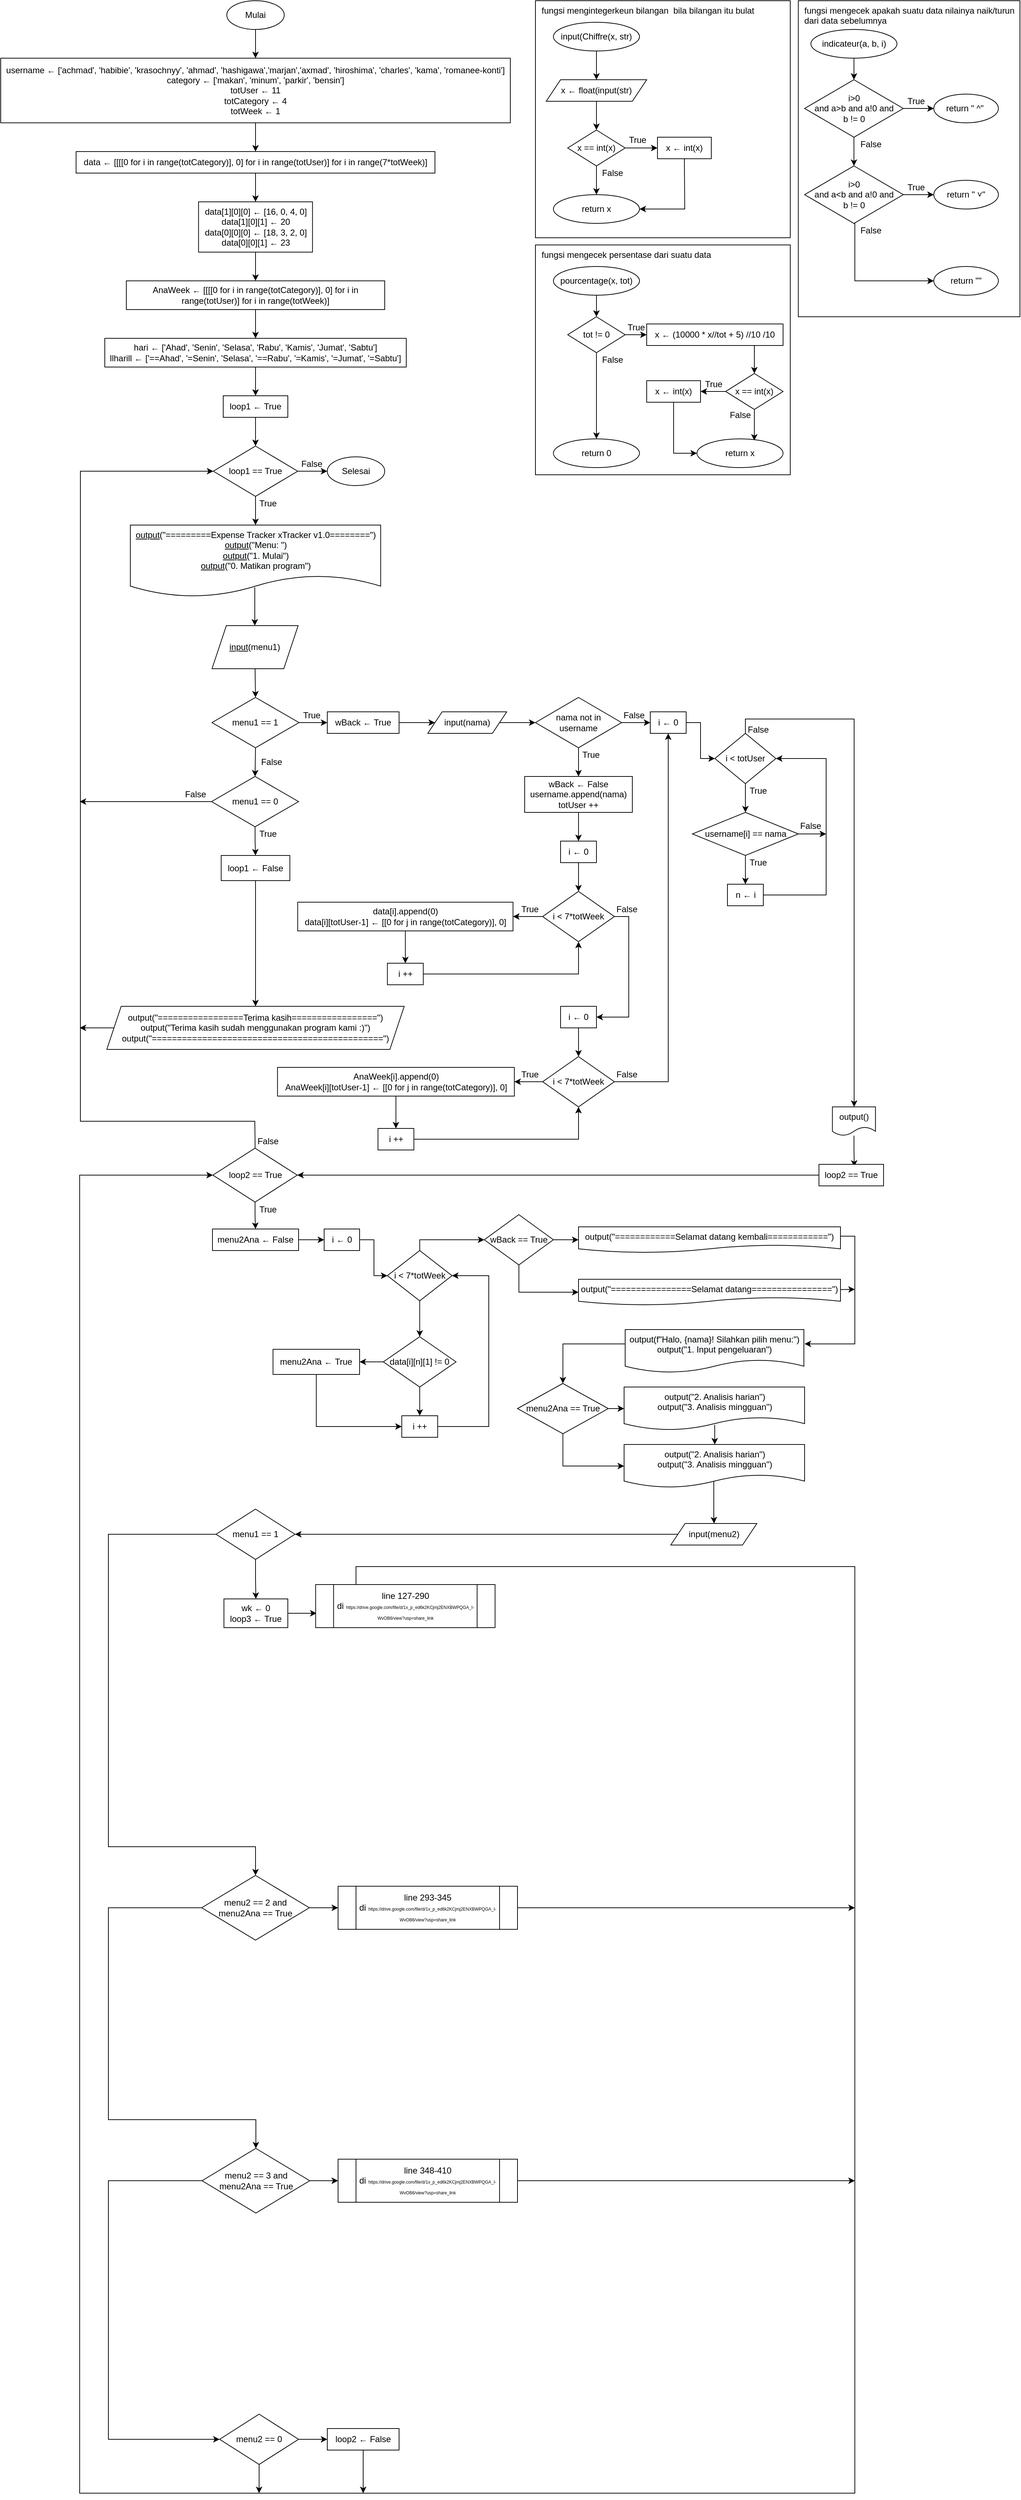 <mxfile version="20.5.3" type="google"><diagram id="xDzydQYYFV_1hxD--iPg" name="Page-1"><mxGraphModel grid="1" page="1" gridSize="10" guides="1" tooltips="1" connect="1" arrows="1" fold="1" pageScale="1" pageWidth="827" pageHeight="1169" math="0" shadow="0"><root><mxCell id="0"/><mxCell id="1" parent="0"/><mxCell id="hEp52GRSgDK-6gcFsyxN-1" value="Mulai" style="ellipse;whiteSpace=wrap;html=1;" vertex="1" parent="1"><mxGeometry x="-505" y="10" width="80" height="40" as="geometry"/></mxCell><mxCell id="hEp52GRSgDK-6gcFsyxN-8" style="edgeStyle=orthogonalEdgeStyle;rounded=0;orthogonalLoop=1;jettySize=auto;html=1;entryX=0.5;entryY=0;entryDx=0;entryDy=0;" edge="1" parent="1" source="hEp52GRSgDK-6gcFsyxN-2" target="hEp52GRSgDK-6gcFsyxN-5"><mxGeometry relative="1" as="geometry"><mxPoint x="-460" y="220" as="targetPoint"/></mxGeometry></mxCell><mxCell id="hEp52GRSgDK-6gcFsyxN-2" value="username ← ['achmad', 'habibie', 'krasochnyy', 'ahmad', 'hashigawa','marjan','axmad', 'hiroshima', 'charles', 'kama', 'romanee-konti']&#10;category ← ['makan', 'minum', 'parkir', 'bensin']&#10;totUser ← 11&#10;totCategory ← 4&#10;totWeek ← 1" style="rounded=0;whiteSpace=wrap;html=1;" vertex="1" parent="1"><mxGeometry x="-820" y="90" width="710" height="90" as="geometry"/></mxCell><mxCell id="hEp52GRSgDK-6gcFsyxN-4" value="" style="endArrow=classic;html=1;rounded=0;exitX=0.5;exitY=1;exitDx=0;exitDy=0;" edge="1" parent="1" source="hEp52GRSgDK-6gcFsyxN-1" target="hEp52GRSgDK-6gcFsyxN-2"><mxGeometry width="50" height="50" relative="1" as="geometry"><mxPoint x="-410" y="180" as="sourcePoint"/><mxPoint x="-360" y="130" as="targetPoint"/></mxGeometry></mxCell><mxCell id="hEp52GRSgDK-6gcFsyxN-5" value="data ← [[[[0 for i in range(totCategory)], 0] for i in range(totUser)] for i in range(7*totWeek)]" style="rounded=0;whiteSpace=wrap;html=1;" vertex="1" parent="1"><mxGeometry x="-715" y="220" width="500" height="30" as="geometry"/></mxCell><mxCell id="hEp52GRSgDK-6gcFsyxN-6" style="edgeStyle=orthogonalEdgeStyle;rounded=0;orthogonalLoop=1;jettySize=auto;html=1;exitX=0.5;exitY=1;exitDx=0;exitDy=0;" edge="1" parent="1" source="hEp52GRSgDK-6gcFsyxN-5" target="hEp52GRSgDK-6gcFsyxN-5"><mxGeometry relative="1" as="geometry"/></mxCell><mxCell id="hEp52GRSgDK-6gcFsyxN-10" value="AnaWeek ← [[[[0 for i in range(totCategory)], 0] for i in range(totUser)] for i in range(totWeek)]" style="rounded=0;whiteSpace=wrap;html=1;" vertex="1" parent="1"><mxGeometry x="-645" y="400" width="360" height="40" as="geometry"/></mxCell><mxCell id="hEp52GRSgDK-6gcFsyxN-11" value="data[1][0][0] ← [16, 0, 4, 0]&#10;data[1][0][1] ← 20&#10;data[0][0][0] ← [18, 3, 2, 0]&#10;data[0][0][1] ← 23" style="rounded=0;whiteSpace=wrap;html=1;" vertex="1" parent="1"><mxGeometry x="-544.37" y="290" width="158.75" height="70" as="geometry"/></mxCell><mxCell id="hEp52GRSgDK-6gcFsyxN-12" value="hari ← ['Ahad', 'Senin', 'Selasa', 'Rabu', 'Kamis', 'Jumat', 'Sabtu']&#10;llharill ← ['==Ahad', '=Senin', 'Selasa', '==Rabu', '=Kamis', '=Jumat', '=Sabtu']" style="rounded=0;whiteSpace=wrap;html=1;" vertex="1" parent="1"><mxGeometry x="-674.99" y="480" width="420" height="40" as="geometry"/></mxCell><mxCell id="hEp52GRSgDK-6gcFsyxN-16" value="" style="endArrow=classic;html=1;rounded=0;exitX=0.5;exitY=1;exitDx=0;exitDy=0;entryX=0.5;entryY=0;entryDx=0;entryDy=0;" edge="1" parent="1" source="hEp52GRSgDK-6gcFsyxN-5" target="hEp52GRSgDK-6gcFsyxN-11"><mxGeometry width="50" height="50" relative="1" as="geometry"><mxPoint x="-480" y="450" as="sourcePoint"/><mxPoint x="-460" y="290" as="targetPoint"/></mxGeometry></mxCell><mxCell id="hEp52GRSgDK-6gcFsyxN-17" value="" style="endArrow=classic;html=1;rounded=0;exitX=0.5;exitY=1;exitDx=0;exitDy=0;entryX=0.5;entryY=0;entryDx=0;entryDy=0;" edge="1" parent="1" source="hEp52GRSgDK-6gcFsyxN-11" target="hEp52GRSgDK-6gcFsyxN-10"><mxGeometry width="50" height="50" relative="1" as="geometry"><mxPoint x="-480" y="450" as="sourcePoint"/><mxPoint x="-430" y="400" as="targetPoint"/></mxGeometry></mxCell><mxCell id="hEp52GRSgDK-6gcFsyxN-18" value="" style="endArrow=classic;html=1;rounded=0;exitX=0.5;exitY=1;exitDx=0;exitDy=0;entryX=0.5;entryY=0;entryDx=0;entryDy=0;" edge="1" parent="1" source="hEp52GRSgDK-6gcFsyxN-10" target="hEp52GRSgDK-6gcFsyxN-12"><mxGeometry width="50" height="50" relative="1" as="geometry"><mxPoint x="-480" y="450" as="sourcePoint"/><mxPoint x="-430" y="400" as="targetPoint"/></mxGeometry></mxCell><mxCell id="hEp52GRSgDK-6gcFsyxN-19" value="loop1&amp;nbsp;← True" style="rounded=0;whiteSpace=wrap;html=1;" vertex="1" parent="1"><mxGeometry x="-509.99" y="560" width="90" height="30" as="geometry"/></mxCell><mxCell id="hEp52GRSgDK-6gcFsyxN-20" value="" style="endArrow=classic;html=1;rounded=0;exitX=0.5;exitY=1;exitDx=0;exitDy=0;entryX=0.5;entryY=0;entryDx=0;entryDy=0;" edge="1" parent="1" source="hEp52GRSgDK-6gcFsyxN-12" target="hEp52GRSgDK-6gcFsyxN-19"><mxGeometry width="50" height="50" relative="1" as="geometry"><mxPoint x="-480" y="550" as="sourcePoint"/><mxPoint x="-430" y="500" as="targetPoint"/></mxGeometry></mxCell><mxCell id="DAKsLJWWDy94rDStWImR-110" style="edgeStyle=orthogonalEdgeStyle;rounded=0;orthogonalLoop=1;jettySize=auto;html=1;exitX=1;exitY=0.5;exitDx=0;exitDy=0;entryX=0;entryY=0.5;entryDx=0;entryDy=0;fontSize=12;fontColor=default;" edge="1" parent="1" source="hEp52GRSgDK-6gcFsyxN-22" target="DAKsLJWWDy94rDStWImR-106"><mxGeometry relative="1" as="geometry"/></mxCell><mxCell id="hEp52GRSgDK-6gcFsyxN-22" value="loop1 == True" style="rhombus;whiteSpace=wrap;html=1;" vertex="1" parent="1"><mxGeometry x="-523.75" y="630" width="117.5" height="70" as="geometry"/></mxCell><mxCell id="DAKsLJWWDy94rDStWImR-3" value="" style="endArrow=classic;html=1;rounded=0;exitX=0.5;exitY=1;exitDx=0;exitDy=0;entryX=0.5;entryY=0;entryDx=0;entryDy=0;" edge="1" parent="1" source="hEp52GRSgDK-6gcFsyxN-19" target="hEp52GRSgDK-6gcFsyxN-22"><mxGeometry width="50" height="50" relative="1" as="geometry"><mxPoint x="-395" y="760" as="sourcePoint"/><mxPoint x="-345" y="710" as="targetPoint"/></mxGeometry></mxCell><mxCell id="DAKsLJWWDy94rDStWImR-4" value="" style="endArrow=classic;html=1;rounded=0;exitX=0.5;exitY=1;exitDx=0;exitDy=0;entryX=0.5;entryY=0;entryDx=0;entryDy=0;" edge="1" parent="1" source="hEp52GRSgDK-6gcFsyxN-22"><mxGeometry width="50" height="50" relative="1" as="geometry"><mxPoint x="-465" y="760" as="sourcePoint"/><mxPoint x="-464.99" y="740" as="targetPoint"/></mxGeometry></mxCell><mxCell id="DAKsLJWWDy94rDStWImR-5" value="&lt;u style=&quot;color: rgb(0, 0, 0); font-family: Helvetica; font-size: 12px; font-style: normal; font-variant-ligatures: normal; font-variant-caps: normal; font-weight: 400; letter-spacing: normal; orphans: 2; text-align: center; text-indent: 0px; text-transform: none; widows: 2; word-spacing: 0px; -webkit-text-stroke-width: 0px; background-color: rgb(248, 249, 250);&quot;&gt;output&lt;/u&gt;&lt;span style=&quot;color: rgb(0, 0, 0); font-family: Helvetica; font-size: 12px; font-style: normal; font-variant-ligatures: normal; font-variant-caps: normal; font-weight: 400; letter-spacing: normal; orphans: 2; text-align: center; text-indent: 0px; text-transform: none; widows: 2; word-spacing: 0px; -webkit-text-stroke-width: 0px; background-color: rgb(248, 249, 250); text-decoration-thickness: initial; text-decoration-style: initial; text-decoration-color: initial; float: none; display: inline !important;&quot;&gt;(&quot;=========Expense Tracker xTracker v1.0========&quot;)&lt;/span&gt;&lt;br style=&quot;color: rgb(0, 0, 0); font-family: Helvetica; font-size: 12px; font-style: normal; font-variant-ligatures: normal; font-variant-caps: normal; font-weight: 400; letter-spacing: normal; orphans: 2; text-align: center; text-indent: 0px; text-transform: none; widows: 2; word-spacing: 0px; -webkit-text-stroke-width: 0px; background-color: rgb(248, 249, 250); text-decoration-thickness: initial; text-decoration-style: initial; text-decoration-color: initial;&quot;&gt;&lt;u style=&quot;color: rgb(0, 0, 0); font-family: Helvetica; font-size: 12px; font-style: normal; font-variant-ligatures: normal; font-variant-caps: normal; font-weight: 400; letter-spacing: normal; orphans: 2; text-align: center; text-indent: 0px; text-transform: none; widows: 2; word-spacing: 0px; -webkit-text-stroke-width: 0px; background-color: rgb(248, 249, 250);&quot;&gt;output&lt;/u&gt;&lt;span style=&quot;color: rgb(0, 0, 0); font-family: Helvetica; font-size: 12px; font-style: normal; font-variant-ligatures: normal; font-variant-caps: normal; font-weight: 400; letter-spacing: normal; orphans: 2; text-align: center; text-indent: 0px; text-transform: none; widows: 2; word-spacing: 0px; -webkit-text-stroke-width: 0px; background-color: rgb(248, 249, 250); text-decoration-thickness: initial; text-decoration-style: initial; text-decoration-color: initial; float: none; display: inline !important;&quot;&gt;(&quot;Menu: &quot;)&lt;/span&gt;&lt;br style=&quot;color: rgb(0, 0, 0); font-family: Helvetica; font-size: 12px; font-style: normal; font-variant-ligatures: normal; font-variant-caps: normal; font-weight: 400; letter-spacing: normal; orphans: 2; text-align: center; text-indent: 0px; text-transform: none; widows: 2; word-spacing: 0px; -webkit-text-stroke-width: 0px; background-color: rgb(248, 249, 250); text-decoration-thickness: initial; text-decoration-style: initial; text-decoration-color: initial;&quot;&gt;&lt;u style=&quot;color: rgb(0, 0, 0); font-family: Helvetica; font-size: 12px; font-style: normal; font-variant-ligatures: normal; font-variant-caps: normal; font-weight: 400; letter-spacing: normal; orphans: 2; text-align: center; text-indent: 0px; text-transform: none; widows: 2; word-spacing: 0px; -webkit-text-stroke-width: 0px; background-color: rgb(248, 249, 250);&quot;&gt;output&lt;/u&gt;&lt;span style=&quot;color: rgb(0, 0, 0); font-family: Helvetica; font-size: 12px; font-style: normal; font-variant-ligatures: normal; font-variant-caps: normal; font-weight: 400; letter-spacing: normal; orphans: 2; text-align: center; text-indent: 0px; text-transform: none; widows: 2; word-spacing: 0px; -webkit-text-stroke-width: 0px; background-color: rgb(248, 249, 250); text-decoration-thickness: initial; text-decoration-style: initial; text-decoration-color: initial; float: none; display: inline !important;&quot;&gt;(&quot;1. Mulai&quot;)&lt;/span&gt;&lt;br style=&quot;color: rgb(0, 0, 0); font-family: Helvetica; font-size: 12px; font-style: normal; font-variant-ligatures: normal; font-variant-caps: normal; font-weight: 400; letter-spacing: normal; orphans: 2; text-align: center; text-indent: 0px; text-transform: none; widows: 2; word-spacing: 0px; -webkit-text-stroke-width: 0px; background-color: rgb(248, 249, 250); text-decoration-thickness: initial; text-decoration-style: initial; text-decoration-color: initial;&quot;&gt;&lt;u style=&quot;color: rgb(0, 0, 0); font-family: Helvetica; font-size: 12px; font-style: normal; font-variant-ligatures: normal; font-variant-caps: normal; font-weight: 400; letter-spacing: normal; orphans: 2; text-align: center; text-indent: 0px; text-transform: none; widows: 2; word-spacing: 0px; -webkit-text-stroke-width: 0px; background-color: rgb(248, 249, 250);&quot;&gt;output&lt;/u&gt;&lt;span style=&quot;color: rgb(0, 0, 0); font-family: Helvetica; font-size: 12px; font-style: normal; font-variant-ligatures: normal; font-variant-caps: normal; font-weight: 400; letter-spacing: normal; orphans: 2; text-align: center; text-indent: 0px; text-transform: none; widows: 2; word-spacing: 0px; -webkit-text-stroke-width: 0px; background-color: rgb(248, 249, 250); text-decoration-thickness: initial; text-decoration-style: initial; text-decoration-color: initial; float: none; display: inline !important;&quot;&gt;(&quot;0. Matikan program&quot;)&lt;/span&gt;" style="shape=document;whiteSpace=wrap;html=1;boundedLbl=1;" vertex="1" parent="1"><mxGeometry x="-639.38" y="740" width="348.76" height="100" as="geometry"/></mxCell><mxCell id="DAKsLJWWDy94rDStWImR-9" value="&lt;u&gt;input&lt;/u&gt;(menu1)" style="shape=parallelogram;perimeter=parallelogramPerimeter;whiteSpace=wrap;html=1;fixedSize=1;" vertex="1" parent="1"><mxGeometry x="-525.63" y="880" width="120" height="60" as="geometry"/></mxCell><mxCell id="DAKsLJWWDy94rDStWImR-10" value="" style="endArrow=classic;html=1;rounded=0;exitX=0.497;exitY=0.868;exitDx=0;exitDy=0;exitPerimeter=0;" edge="1" parent="1" source="DAKsLJWWDy94rDStWImR-5"><mxGeometry width="50" height="50" relative="1" as="geometry"><mxPoint x="-466" y="830" as="sourcePoint"/><mxPoint x="-466" y="880" as="targetPoint"/></mxGeometry></mxCell><mxCell id="DAKsLJWWDy94rDStWImR-44" style="edgeStyle=orthogonalEdgeStyle;rounded=0;orthogonalLoop=1;jettySize=auto;html=1;exitX=1;exitY=0.5;exitDx=0;exitDy=0;entryX=0;entryY=0.5;entryDx=0;entryDy=0;fontSize=12;fontColor=default;" edge="1" parent="1" source="DAKsLJWWDy94rDStWImR-14" target="DAKsLJWWDy94rDStWImR-22"><mxGeometry relative="1" as="geometry"/></mxCell><mxCell id="DAKsLJWWDy94rDStWImR-14" value="menu1 == 1" style="rhombus;whiteSpace=wrap;html=1;" vertex="1" parent="1"><mxGeometry x="-525.63" y="980" width="121.26" height="70" as="geometry"/></mxCell><mxCell id="DAKsLJWWDy94rDStWImR-15" value="" style="endArrow=classic;html=1;rounded=0;exitX=0.5;exitY=1;exitDx=0;exitDy=0;entryX=0.5;entryY=0;entryDx=0;entryDy=0;" edge="1" parent="1" source="DAKsLJWWDy94rDStWImR-9" target="DAKsLJWWDy94rDStWImR-14"><mxGeometry width="50" height="50" relative="1" as="geometry"><mxPoint x="-525" y="1070" as="sourcePoint"/><mxPoint x="-475" y="1020" as="targetPoint"/></mxGeometry></mxCell><mxCell id="DAKsLJWWDy94rDStWImR-92" style="edgeStyle=orthogonalEdgeStyle;rounded=0;orthogonalLoop=1;jettySize=auto;html=1;exitX=0.5;exitY=1;exitDx=0;exitDy=0;entryX=0.5;entryY=0;entryDx=0;entryDy=0;fontSize=12;fontColor=default;" edge="1" parent="1" source="DAKsLJWWDy94rDStWImR-16" target="DAKsLJWWDy94rDStWImR-85"><mxGeometry relative="1" as="geometry"/></mxCell><mxCell id="DAKsLJWWDy94rDStWImR-16" value="menu1 == 0" style="rhombus;whiteSpace=wrap;html=1;" vertex="1" parent="1"><mxGeometry x="-526.26" y="1090" width="121.26" height="70" as="geometry"/></mxCell><mxCell id="DAKsLJWWDy94rDStWImR-17" value="" style="endArrow=classic;html=1;rounded=0;exitX=0.5;exitY=1;exitDx=0;exitDy=0;entryX=0.5;entryY=0;entryDx=0;entryDy=0;" edge="1" parent="1" source="DAKsLJWWDy94rDStWImR-14" target="DAKsLJWWDy94rDStWImR-16"><mxGeometry width="50" height="50" relative="1" as="geometry"><mxPoint x="-475" y="1010" as="sourcePoint"/><mxPoint x="-425" y="960" as="targetPoint"/></mxGeometry></mxCell><mxCell id="DAKsLJWWDy94rDStWImR-18" value="False" style="text;html=1;strokeColor=none;fillColor=none;align=center;verticalAlign=middle;whiteSpace=wrap;rounded=0;" vertex="1" parent="1"><mxGeometry x="-465" y="1060" width="45.01" height="20" as="geometry"/></mxCell><mxCell id="DAKsLJWWDy94rDStWImR-45" style="edgeStyle=orthogonalEdgeStyle;rounded=0;orthogonalLoop=1;jettySize=auto;html=1;exitX=1;exitY=0.5;exitDx=0;exitDy=0;entryX=0;entryY=0.5;entryDx=0;entryDy=0;fontSize=12;fontColor=default;" edge="1" parent="1" source="DAKsLJWWDy94rDStWImR-22" target="DAKsLJWWDy94rDStWImR-23"><mxGeometry relative="1" as="geometry"/></mxCell><mxCell id="DAKsLJWWDy94rDStWImR-22" value="wBack ← True" style="rounded=0;whiteSpace=wrap;html=1;labelBackgroundColor=none;fontSize=12;fontColor=default;" vertex="1" parent="1"><mxGeometry x="-365" y="1000" width="100" height="30" as="geometry"/></mxCell><mxCell id="DAKsLJWWDy94rDStWImR-46" style="edgeStyle=orthogonalEdgeStyle;rounded=0;orthogonalLoop=1;jettySize=auto;html=1;entryX=0;entryY=0.5;entryDx=0;entryDy=0;fontSize=12;fontColor=default;" edge="1" parent="1" source="DAKsLJWWDy94rDStWImR-23" target="DAKsLJWWDy94rDStWImR-24"><mxGeometry relative="1" as="geometry"/></mxCell><mxCell id="DAKsLJWWDy94rDStWImR-23" value="input(nama)" style="shape=parallelogram;perimeter=parallelogramPerimeter;whiteSpace=wrap;html=1;fixedSize=1;labelBackgroundColor=none;fontSize=12;fontColor=default;" vertex="1" parent="1"><mxGeometry x="-225" y="1000" width="110" height="30" as="geometry"/></mxCell><mxCell id="DAKsLJWWDy94rDStWImR-47" style="edgeStyle=orthogonalEdgeStyle;rounded=0;orthogonalLoop=1;jettySize=auto;html=1;fontSize=12;fontColor=default;" edge="1" parent="1" source="DAKsLJWWDy94rDStWImR-24" target="DAKsLJWWDy94rDStWImR-25"><mxGeometry relative="1" as="geometry"/></mxCell><mxCell id="DAKsLJWWDy94rDStWImR-62" style="edgeStyle=orthogonalEdgeStyle;rounded=0;orthogonalLoop=1;jettySize=auto;html=1;exitX=1;exitY=0.5;exitDx=0;exitDy=0;entryX=0;entryY=0.5;entryDx=0;entryDy=0;fontSize=12;fontColor=default;" edge="1" parent="1" source="DAKsLJWWDy94rDStWImR-24" target="DAKsLJWWDy94rDStWImR-60"><mxGeometry relative="1" as="geometry"/></mxCell><mxCell id="DAKsLJWWDy94rDStWImR-24" value="nama not in username" style="rhombus;whiteSpace=wrap;html=1;labelBackgroundColor=none;fontSize=12;fontColor=default;" vertex="1" parent="1"><mxGeometry x="-75" y="980" width="120" height="70" as="geometry"/></mxCell><mxCell id="DAKsLJWWDy94rDStWImR-48" style="edgeStyle=orthogonalEdgeStyle;rounded=0;orthogonalLoop=1;jettySize=auto;html=1;exitX=0.5;exitY=1;exitDx=0;exitDy=0;entryX=0.5;entryY=0;entryDx=0;entryDy=0;fontSize=12;fontColor=default;" edge="1" parent="1" source="DAKsLJWWDy94rDStWImR-25" target="DAKsLJWWDy94rDStWImR-30"><mxGeometry relative="1" as="geometry"/></mxCell><mxCell id="DAKsLJWWDy94rDStWImR-25" value="wBack ← False&#10;username.append(nama)&#10;totUser ++" style="rounded=0;whiteSpace=wrap;html=1;labelBackgroundColor=none;fontSize=12;fontColor=default;" vertex="1" parent="1"><mxGeometry x="-90" y="1090" width="150" height="50" as="geometry"/></mxCell><mxCell id="DAKsLJWWDy94rDStWImR-30" value="i&amp;nbsp;← 0" style="rounded=0;whiteSpace=wrap;html=1;labelBackgroundColor=none;fontSize=12;fontColor=default;" vertex="1" parent="1"><mxGeometry x="-40" y="1180" width="50" height="30" as="geometry"/></mxCell><mxCell id="DAKsLJWWDy94rDStWImR-69" style="edgeStyle=orthogonalEdgeStyle;rounded=0;orthogonalLoop=1;jettySize=auto;html=1;exitX=0;exitY=0.5;exitDx=0;exitDy=0;entryX=1;entryY=0.5;entryDx=0;entryDy=0;fontSize=12;fontColor=default;" edge="1" parent="1" source="DAKsLJWWDy94rDStWImR-31" target="DAKsLJWWDy94rDStWImR-32"><mxGeometry relative="1" as="geometry"/></mxCell><mxCell id="DAKsLJWWDy94rDStWImR-72" style="edgeStyle=orthogonalEdgeStyle;rounded=0;orthogonalLoop=1;jettySize=auto;html=1;exitX=1;exitY=0.5;exitDx=0;exitDy=0;entryX=1;entryY=0.5;entryDx=0;entryDy=0;fontSize=12;fontColor=default;" edge="1" parent="1" source="DAKsLJWWDy94rDStWImR-31" target="DAKsLJWWDy94rDStWImR-50"><mxGeometry relative="1" as="geometry"/></mxCell><mxCell id="DAKsLJWWDy94rDStWImR-31" value="i &amp;lt; 7*totWeek" style="rhombus;whiteSpace=wrap;html=1;labelBackgroundColor=none;fontSize=12;fontColor=default;" vertex="1" parent="1"><mxGeometry x="-65" y="1250" width="100" height="70" as="geometry"/></mxCell><mxCell id="DAKsLJWWDy94rDStWImR-35" style="edgeStyle=orthogonalEdgeStyle;rounded=0;orthogonalLoop=1;jettySize=auto;html=1;entryX=0.5;entryY=0;entryDx=0;entryDy=0;fontSize=12;fontColor=default;" edge="1" parent="1" source="DAKsLJWWDy94rDStWImR-32" target="DAKsLJWWDy94rDStWImR-33"><mxGeometry relative="1" as="geometry"/></mxCell><mxCell id="DAKsLJWWDy94rDStWImR-32" value="data[i].append(0)&#10;data[i][totUser-1] ← [[0 for j in range(totCategory)], 0]" style="rounded=0;whiteSpace=wrap;html=1;labelBackgroundColor=none;fontSize=12;fontColor=default;" vertex="1" parent="1"><mxGeometry x="-406.25" y="1265" width="300" height="40" as="geometry"/></mxCell><mxCell id="DAKsLJWWDy94rDStWImR-37" style="edgeStyle=orthogonalEdgeStyle;rounded=0;orthogonalLoop=1;jettySize=auto;html=1;entryX=0.5;entryY=1;entryDx=0;entryDy=0;fontSize=12;fontColor=default;" edge="1" parent="1" source="DAKsLJWWDy94rDStWImR-33" target="DAKsLJWWDy94rDStWImR-31"><mxGeometry relative="1" as="geometry"/></mxCell><mxCell id="DAKsLJWWDy94rDStWImR-33" value="i ++" style="rounded=0;whiteSpace=wrap;html=1;labelBackgroundColor=none;fontSize=12;fontColor=default;" vertex="1" parent="1"><mxGeometry x="-281.25" y="1350" width="50" height="30" as="geometry"/></mxCell><mxCell id="DAKsLJWWDy94rDStWImR-43" value="" style="endArrow=classic;html=1;rounded=0;fontSize=12;fontColor=default;exitX=0.5;exitY=1;exitDx=0;exitDy=0;entryX=0.5;entryY=0;entryDx=0;entryDy=0;" edge="1" parent="1" source="DAKsLJWWDy94rDStWImR-30" target="DAKsLJWWDy94rDStWImR-31"><mxGeometry width="50" height="50" relative="1" as="geometry"><mxPoint x="95" y="1340" as="sourcePoint"/><mxPoint x="145" y="1290" as="targetPoint"/><Array as="points"/></mxGeometry></mxCell><mxCell id="DAKsLJWWDy94rDStWImR-63" style="edgeStyle=orthogonalEdgeStyle;rounded=0;orthogonalLoop=1;jettySize=auto;html=1;exitX=0.5;exitY=1;exitDx=0;exitDy=0;entryX=0.5;entryY=0;entryDx=0;entryDy=0;fontSize=12;fontColor=default;" edge="1" parent="1" source="DAKsLJWWDy94rDStWImR-50" target="DAKsLJWWDy94rDStWImR-57"><mxGeometry relative="1" as="geometry"/></mxCell><mxCell id="DAKsLJWWDy94rDStWImR-50" value="i&amp;nbsp;← 0" style="rounded=0;whiteSpace=wrap;html=1;labelBackgroundColor=none;fontSize=12;fontColor=default;" vertex="1" parent="1"><mxGeometry x="-40" y="1410" width="50" height="30" as="geometry"/></mxCell><mxCell id="DAKsLJWWDy94rDStWImR-71" style="edgeStyle=orthogonalEdgeStyle;rounded=0;orthogonalLoop=1;jettySize=auto;html=1;exitX=0;exitY=0.5;exitDx=0;exitDy=0;entryX=1;entryY=0.5;entryDx=0;entryDy=0;fontSize=12;fontColor=default;" edge="1" parent="1" source="DAKsLJWWDy94rDStWImR-57" target="DAKsLJWWDy94rDStWImR-58"><mxGeometry relative="1" as="geometry"/></mxCell><mxCell id="DAKsLJWWDy94rDStWImR-73" style="edgeStyle=orthogonalEdgeStyle;rounded=0;orthogonalLoop=1;jettySize=auto;html=1;exitX=1;exitY=0.5;exitDx=0;exitDy=0;entryX=0.5;entryY=1;entryDx=0;entryDy=0;fontSize=12;fontColor=default;" edge="1" parent="1" source="DAKsLJWWDy94rDStWImR-57" target="DAKsLJWWDy94rDStWImR-60"><mxGeometry relative="1" as="geometry"/></mxCell><mxCell id="DAKsLJWWDy94rDStWImR-57" value="i &amp;lt; 7*totWeek" style="rhombus;whiteSpace=wrap;html=1;labelBackgroundColor=none;fontSize=12;fontColor=default;" vertex="1" parent="1"><mxGeometry x="-65" y="1480" width="100" height="70" as="geometry"/></mxCell><mxCell id="DAKsLJWWDy94rDStWImR-65" style="edgeStyle=orthogonalEdgeStyle;rounded=0;orthogonalLoop=1;jettySize=auto;html=1;exitX=0.5;exitY=1;exitDx=0;exitDy=0;entryX=0.5;entryY=0;entryDx=0;entryDy=0;fontSize=12;fontColor=default;" edge="1" parent="1" source="DAKsLJWWDy94rDStWImR-58" target="DAKsLJWWDy94rDStWImR-59"><mxGeometry relative="1" as="geometry"/></mxCell><mxCell id="DAKsLJWWDy94rDStWImR-58" value="AnaWeek[i].append(0)&#10;AnaWeek[i][totUser-1] ← [[0 for j in range(totCategory)], 0]" style="rounded=0;whiteSpace=wrap;html=1;labelBackgroundColor=none;fontSize=12;fontColor=default;" vertex="1" parent="1"><mxGeometry x="-434.37" y="1495" width="330" height="40" as="geometry"/></mxCell><mxCell id="DAKsLJWWDy94rDStWImR-70" style="edgeStyle=orthogonalEdgeStyle;rounded=0;orthogonalLoop=1;jettySize=auto;html=1;exitX=1;exitY=0.5;exitDx=0;exitDy=0;entryX=0.5;entryY=1;entryDx=0;entryDy=0;fontSize=12;fontColor=default;" edge="1" parent="1" source="DAKsLJWWDy94rDStWImR-59" target="DAKsLJWWDy94rDStWImR-57"><mxGeometry relative="1" as="geometry"/></mxCell><mxCell id="DAKsLJWWDy94rDStWImR-59" value="i ++" style="rounded=0;whiteSpace=wrap;html=1;labelBackgroundColor=none;fontSize=12;fontColor=default;" vertex="1" parent="1"><mxGeometry x="-294.37" y="1580" width="50" height="30" as="geometry"/></mxCell><mxCell id="DAKsLJWWDy94rDStWImR-74" style="edgeStyle=orthogonalEdgeStyle;rounded=0;orthogonalLoop=1;jettySize=auto;html=1;fontSize=12;fontColor=default;" edge="1" parent="1" source="DAKsLJWWDy94rDStWImR-60" target="DAKsLJWWDy94rDStWImR-61"><mxGeometry relative="1" as="geometry"/></mxCell><mxCell id="DAKsLJWWDy94rDStWImR-60" value="i&amp;nbsp;← 0" style="rounded=0;whiteSpace=wrap;html=1;labelBackgroundColor=none;fontSize=12;fontColor=default;" vertex="1" parent="1"><mxGeometry x="85" y="1000" width="50" height="30" as="geometry"/></mxCell><mxCell id="DAKsLJWWDy94rDStWImR-77" style="edgeStyle=orthogonalEdgeStyle;rounded=0;orthogonalLoop=1;jettySize=auto;html=1;fontSize=12;fontColor=default;" edge="1" parent="1" source="DAKsLJWWDy94rDStWImR-61" target="DAKsLJWWDy94rDStWImR-76"><mxGeometry relative="1" as="geometry"/></mxCell><mxCell id="DAKsLJWWDy94rDStWImR-205" style="edgeStyle=orthogonalEdgeStyle;rounded=0;orthogonalLoop=1;jettySize=auto;html=1;fontSize=12;fontColor=default;" edge="1" parent="1" source="DAKsLJWWDy94rDStWImR-61" target="DAKsLJWWDy94rDStWImR-124"><mxGeometry relative="1" as="geometry"><Array as="points"><mxPoint x="218" y="1010"/><mxPoint x="369" y="1010"/></Array></mxGeometry></mxCell><mxCell id="DAKsLJWWDy94rDStWImR-61" value="i &amp;lt; totUser" style="rhombus;whiteSpace=wrap;html=1;labelBackgroundColor=none;fontSize=12;fontColor=default;" vertex="1" parent="1"><mxGeometry x="175" y="1030" width="85" height="70" as="geometry"/></mxCell><mxCell id="DAKsLJWWDy94rDStWImR-79" style="edgeStyle=orthogonalEdgeStyle;rounded=0;orthogonalLoop=1;jettySize=auto;html=1;entryX=0.5;entryY=0;entryDx=0;entryDy=0;fontSize=12;fontColor=default;" edge="1" parent="1" source="DAKsLJWWDy94rDStWImR-76" target="DAKsLJWWDy94rDStWImR-78"><mxGeometry relative="1" as="geometry"/></mxCell><mxCell id="DAKsLJWWDy94rDStWImR-76" value="username[i] == nama" style="rhombus;whiteSpace=wrap;html=1;labelBackgroundColor=none;fontSize=12;fontColor=default;" vertex="1" parent="1"><mxGeometry x="143.75" y="1140" width="147.5" height="60" as="geometry"/></mxCell><mxCell id="DAKsLJWWDy94rDStWImR-80" style="edgeStyle=orthogonalEdgeStyle;rounded=0;orthogonalLoop=1;jettySize=auto;html=1;entryX=1;entryY=0.5;entryDx=0;entryDy=0;fontSize=12;fontColor=default;exitX=1;exitY=0.5;exitDx=0;exitDy=0;" edge="1" parent="1" source="DAKsLJWWDy94rDStWImR-78" target="DAKsLJWWDy94rDStWImR-61"><mxGeometry relative="1" as="geometry"><Array as="points"><mxPoint x="330" y="1255"/><mxPoint x="330" y="1065"/></Array></mxGeometry></mxCell><mxCell id="DAKsLJWWDy94rDStWImR-78" value="n&amp;nbsp;← i" style="rounded=0;whiteSpace=wrap;html=1;labelBackgroundColor=none;fontSize=12;fontColor=default;" vertex="1" parent="1"><mxGeometry x="192.5" y="1240" width="50" height="30" as="geometry"/></mxCell><mxCell id="DAKsLJWWDy94rDStWImR-94" style="edgeStyle=orthogonalEdgeStyle;rounded=0;orthogonalLoop=1;jettySize=auto;html=1;entryX=0.5;entryY=0;entryDx=0;entryDy=0;fontSize=12;fontColor=default;" edge="1" parent="1" source="DAKsLJWWDy94rDStWImR-85" target="DAKsLJWWDy94rDStWImR-93"><mxGeometry relative="1" as="geometry"/></mxCell><mxCell id="DAKsLJWWDy94rDStWImR-85" value="loop1&amp;nbsp;← False" style="rounded=0;whiteSpace=wrap;html=1;labelBackgroundColor=none;fontSize=12;fontColor=default;" vertex="1" parent="1"><mxGeometry x="-512.81" y="1200" width="95.63" height="35" as="geometry"/></mxCell><mxCell id="DAKsLJWWDy94rDStWImR-93" value="output(&quot;=================Terima kasih=================&quot;)&#10;output(&quot;Terima kasih sudah menggunakan program kami :)&quot;)&#10;output(&quot;==============================================&quot;)" style="shape=parallelogram;perimeter=parallelogramPerimeter;whiteSpace=wrap;html=1;fixedSize=1;labelBackgroundColor=none;fontSize=12;fontColor=default;" vertex="1" parent="1"><mxGeometry x="-672.18" y="1410" width="414.36" height="60" as="geometry"/></mxCell><mxCell id="DAKsLJWWDy94rDStWImR-98" value="False" style="text;html=1;strokeColor=none;fillColor=none;align=center;verticalAlign=middle;whiteSpace=wrap;rounded=0;" vertex="1" parent="1"><mxGeometry x="-571.27" y="1105" width="45.01" height="20" as="geometry"/></mxCell><mxCell id="DAKsLJWWDy94rDStWImR-101" value="" style="endArrow=classic;html=1;rounded=0;fontSize=12;fontColor=default;exitX=0;exitY=0.5;exitDx=0;exitDy=0;" edge="1" parent="1" source="DAKsLJWWDy94rDStWImR-16"><mxGeometry width="50" height="50" relative="1" as="geometry"><mxPoint x="-680" y="1140" as="sourcePoint"/><mxPoint x="-710" y="1125" as="targetPoint"/></mxGeometry></mxCell><mxCell id="DAKsLJWWDy94rDStWImR-102" value="True" style="text;html=1;strokeColor=none;fillColor=none;align=center;verticalAlign=middle;whiteSpace=wrap;rounded=0;" vertex="1" parent="1"><mxGeometry x="-465" y="1160" width="35" height="20" as="geometry"/></mxCell><mxCell id="DAKsLJWWDy94rDStWImR-103" value="True" style="text;html=1;strokeColor=none;fillColor=none;align=center;verticalAlign=middle;whiteSpace=wrap;rounded=0;" vertex="1" parent="1"><mxGeometry x="-404.37" y="995" width="35" height="20" as="geometry"/></mxCell><mxCell id="DAKsLJWWDy94rDStWImR-106" value="Selesai" style="ellipse;whiteSpace=wrap;html=1;" vertex="1" parent="1"><mxGeometry x="-365" y="645" width="80" height="40" as="geometry"/></mxCell><mxCell id="DAKsLJWWDy94rDStWImR-111" value="False" style="text;html=1;strokeColor=none;fillColor=none;align=center;verticalAlign=middle;whiteSpace=wrap;rounded=0;" vertex="1" parent="1"><mxGeometry x="-409.38" y="645" width="45.01" height="20" as="geometry"/></mxCell><mxCell id="DAKsLJWWDy94rDStWImR-112" value="True" style="text;html=1;strokeColor=none;fillColor=none;align=center;verticalAlign=middle;whiteSpace=wrap;rounded=0;" vertex="1" parent="1"><mxGeometry x="-465" y="700" width="35" height="20" as="geometry"/></mxCell><mxCell id="DAKsLJWWDy94rDStWImR-113" value="True" style="text;html=1;strokeColor=none;fillColor=none;align=center;verticalAlign=middle;whiteSpace=wrap;rounded=0;" vertex="1" parent="1"><mxGeometry x="-15" y="1050" width="35" height="20" as="geometry"/></mxCell><mxCell id="DAKsLJWWDy94rDStWImR-114" value="False" style="text;html=1;strokeColor=none;fillColor=none;align=center;verticalAlign=middle;whiteSpace=wrap;rounded=0;" vertex="1" parent="1"><mxGeometry x="45" y="995" width="35" height="20" as="geometry"/></mxCell><mxCell id="DAKsLJWWDy94rDStWImR-115" value="True" style="text;html=1;strokeColor=none;fillColor=none;align=center;verticalAlign=middle;whiteSpace=wrap;rounded=0;" vertex="1" parent="1"><mxGeometry x="-100" y="1265" width="35" height="20" as="geometry"/></mxCell><mxCell id="DAKsLJWWDy94rDStWImR-116" value="False" style="text;html=1;strokeColor=none;fillColor=none;align=center;verticalAlign=middle;whiteSpace=wrap;rounded=0;" vertex="1" parent="1"><mxGeometry x="35" y="1265" width="35" height="20" as="geometry"/></mxCell><mxCell id="DAKsLJWWDy94rDStWImR-117" value="True" style="text;html=1;strokeColor=none;fillColor=none;align=center;verticalAlign=middle;whiteSpace=wrap;rounded=0;" vertex="1" parent="1"><mxGeometry x="-100" y="1495" width="35" height="20" as="geometry"/></mxCell><mxCell id="DAKsLJWWDy94rDStWImR-118" value="False" style="text;html=1;strokeColor=none;fillColor=none;align=center;verticalAlign=middle;whiteSpace=wrap;rounded=0;" vertex="1" parent="1"><mxGeometry x="35" y="1495" width="35" height="20" as="geometry"/></mxCell><mxCell id="DAKsLJWWDy94rDStWImR-119" value="False" style="text;html=1;strokeColor=none;fillColor=none;align=center;verticalAlign=middle;whiteSpace=wrap;rounded=0;" vertex="1" parent="1"><mxGeometry x="218" y="1015" width="35" height="20" as="geometry"/></mxCell><mxCell id="DAKsLJWWDy94rDStWImR-120" value="True" style="text;html=1;strokeColor=none;fillColor=none;align=center;verticalAlign=middle;whiteSpace=wrap;rounded=0;" vertex="1" parent="1"><mxGeometry x="218" y="1100" width="35" height="20" as="geometry"/></mxCell><mxCell id="DAKsLJWWDy94rDStWImR-121" value="True" style="text;html=1;strokeColor=none;fillColor=none;align=center;verticalAlign=middle;whiteSpace=wrap;rounded=0;" vertex="1" parent="1"><mxGeometry x="218" y="1200" width="35" height="20" as="geometry"/></mxCell><mxCell id="DAKsLJWWDy94rDStWImR-122" value="" style="endArrow=classic;html=1;rounded=0;fontSize=12;fontColor=default;exitX=1;exitY=0.5;exitDx=0;exitDy=0;" edge="1" parent="1" source="DAKsLJWWDy94rDStWImR-76"><mxGeometry width="50" height="50" relative="1" as="geometry"><mxPoint x="210" y="1120" as="sourcePoint"/><mxPoint x="330" y="1170" as="targetPoint"/></mxGeometry></mxCell><mxCell id="DAKsLJWWDy94rDStWImR-123" value="False" style="text;html=1;strokeColor=none;fillColor=none;align=center;verticalAlign=middle;whiteSpace=wrap;rounded=0;" vertex="1" parent="1"><mxGeometry x="291.25" y="1149" width="35" height="20" as="geometry"/></mxCell><mxCell id="DAKsLJWWDy94rDStWImR-206" style="edgeStyle=orthogonalEdgeStyle;rounded=0;orthogonalLoop=1;jettySize=auto;html=1;entryX=0.547;entryY=0.11;entryDx=0;entryDy=0;entryPerimeter=0;fontSize=12;fontColor=default;" edge="1" parent="1" source="DAKsLJWWDy94rDStWImR-124" target="DAKsLJWWDy94rDStWImR-132"><mxGeometry relative="1" as="geometry"/></mxCell><mxCell id="DAKsLJWWDy94rDStWImR-124" value="output()" style="shape=document;whiteSpace=wrap;html=1;boundedLbl=1;labelBackgroundColor=none;fontSize=12;fontColor=default;" vertex="1" parent="1"><mxGeometry x="338.75" y="1550" width="60" height="40" as="geometry"/></mxCell><mxCell id="DAKsLJWWDy94rDStWImR-208" style="edgeStyle=orthogonalEdgeStyle;rounded=0;orthogonalLoop=1;jettySize=auto;html=1;entryX=0;entryY=0.5;entryDx=0;entryDy=0;fontSize=12;fontColor=default;exitX=0.5;exitY=0;exitDx=0;exitDy=0;" edge="1" parent="1" source="DAKsLJWWDy94rDStWImR-127" target="hEp52GRSgDK-6gcFsyxN-22"><mxGeometry relative="1" as="geometry"><mxPoint x="-680" y="1600" as="sourcePoint"/><Array as="points"><mxPoint x="-466" y="1600"/><mxPoint x="-466" y="1570"/><mxPoint x="-709" y="1570"/><mxPoint x="-709" y="665"/></Array></mxGeometry></mxCell><mxCell id="DAKsLJWWDy94rDStWImR-217" style="edgeStyle=orthogonalEdgeStyle;rounded=0;orthogonalLoop=1;jettySize=auto;html=1;entryX=0.5;entryY=0;entryDx=0;entryDy=0;fontSize=12;fontColor=default;" edge="1" parent="1" source="DAKsLJWWDy94rDStWImR-127" target="DAKsLJWWDy94rDStWImR-211"><mxGeometry relative="1" as="geometry"/></mxCell><mxCell id="DAKsLJWWDy94rDStWImR-127" value="loop2 == True" style="rhombus;whiteSpace=wrap;html=1;" vertex="1" parent="1"><mxGeometry x="-524.38" y="1607.5" width="117.5" height="75" as="geometry"/></mxCell><mxCell id="DAKsLJWWDy94rDStWImR-129" value="" style="endArrow=classic;html=1;rounded=0;fontSize=12;fontColor=default;exitX=0;exitY=0.5;exitDx=0;exitDy=0;" edge="1" parent="1" source="DAKsLJWWDy94rDStWImR-93"><mxGeometry width="50" height="50" relative="1" as="geometry"><mxPoint x="-610" y="1330" as="sourcePoint"/><mxPoint x="-710" y="1440" as="targetPoint"/></mxGeometry></mxCell><mxCell id="DAKsLJWWDy94rDStWImR-207" style="edgeStyle=orthogonalEdgeStyle;rounded=0;orthogonalLoop=1;jettySize=auto;html=1;fontSize=12;fontColor=default;entryX=1;entryY=0.5;entryDx=0;entryDy=0;" edge="1" parent="1" source="DAKsLJWWDy94rDStWImR-132" target="DAKsLJWWDy94rDStWImR-127"><mxGeometry relative="1" as="geometry"><mxPoint x="-520" y="1640" as="targetPoint"/></mxGeometry></mxCell><mxCell id="DAKsLJWWDy94rDStWImR-132" value="loop2 == True" style="rounded=0;whiteSpace=wrap;html=1;labelBackgroundColor=none;fontSize=12;fontColor=default;" vertex="1" parent="1"><mxGeometry x="320" y="1630" width="90" height="30" as="geometry"/></mxCell><mxCell id="DAKsLJWWDy94rDStWImR-136" value="&amp;nbsp; fungsi mengintegerkeun bilangan&amp;nbsp; bila bilangan itu bulat" style="rounded=0;whiteSpace=wrap;html=1;labelBackgroundColor=none;fontSize=12;fontColor=default;verticalAlign=top;align=left;" vertex="1" parent="1"><mxGeometry x="-75" y="10" width="355" height="330" as="geometry"/></mxCell><mxCell id="DAKsLJWWDy94rDStWImR-150" style="edgeStyle=orthogonalEdgeStyle;rounded=0;orthogonalLoop=1;jettySize=auto;html=1;exitX=0.5;exitY=1;exitDx=0;exitDy=0;entryX=0.5;entryY=0;entryDx=0;entryDy=0;fontSize=12;fontColor=default;" edge="1" parent="1" source="DAKsLJWWDy94rDStWImR-137" target="DAKsLJWWDy94rDStWImR-145"><mxGeometry relative="1" as="geometry"/></mxCell><mxCell id="DAKsLJWWDy94rDStWImR-137" value="input(Chiffre(x, str)" style="ellipse;whiteSpace=wrap;html=1;" vertex="1" parent="1"><mxGeometry x="-50" y="40" width="120" height="40" as="geometry"/></mxCell><mxCell id="DAKsLJWWDy94rDStWImR-151" value="" style="edgeStyle=orthogonalEdgeStyle;rounded=0;orthogonalLoop=1;jettySize=auto;html=1;fontSize=12;fontColor=default;" edge="1" parent="1" source="DAKsLJWWDy94rDStWImR-145" target="DAKsLJWWDy94rDStWImR-146"><mxGeometry relative="1" as="geometry"/></mxCell><mxCell id="DAKsLJWWDy94rDStWImR-145" value="x&amp;nbsp;← float(input(str)" style="shape=parallelogram;perimeter=parallelogramPerimeter;whiteSpace=wrap;html=1;fixedSize=1;labelBackgroundColor=none;fontSize=12;fontColor=default;" vertex="1" parent="1"><mxGeometry x="-60" y="120" width="140" height="30" as="geometry"/></mxCell><mxCell id="DAKsLJWWDy94rDStWImR-152" style="edgeStyle=orthogonalEdgeStyle;rounded=0;orthogonalLoop=1;jettySize=auto;html=1;entryX=0;entryY=0.5;entryDx=0;entryDy=0;fontSize=12;fontColor=default;" edge="1" parent="1" source="DAKsLJWWDy94rDStWImR-146" target="DAKsLJWWDy94rDStWImR-147"><mxGeometry relative="1" as="geometry"/></mxCell><mxCell id="DAKsLJWWDy94rDStWImR-153" value="" style="edgeStyle=orthogonalEdgeStyle;rounded=0;orthogonalLoop=1;jettySize=auto;html=1;fontSize=12;fontColor=default;" edge="1" parent="1" source="DAKsLJWWDy94rDStWImR-146" target="DAKsLJWWDy94rDStWImR-148"><mxGeometry relative="1" as="geometry"/></mxCell><mxCell id="DAKsLJWWDy94rDStWImR-146" value="x == int(x)" style="rhombus;whiteSpace=wrap;html=1;labelBackgroundColor=none;fontSize=12;fontColor=default;" vertex="1" parent="1"><mxGeometry x="-30" y="190" width="80" height="50" as="geometry"/></mxCell><mxCell id="DAKsLJWWDy94rDStWImR-147" value="x&amp;nbsp;← int(x)" style="rounded=0;whiteSpace=wrap;html=1;labelBackgroundColor=none;fontSize=12;fontColor=default;" vertex="1" parent="1"><mxGeometry x="95" y="200" width="75" height="30" as="geometry"/></mxCell><mxCell id="DAKsLJWWDy94rDStWImR-148" value="return x" style="ellipse;whiteSpace=wrap;html=1;" vertex="1" parent="1"><mxGeometry x="-50" y="280" width="120" height="40" as="geometry"/></mxCell><mxCell id="DAKsLJWWDy94rDStWImR-157" value="" style="endArrow=classic;html=1;rounded=0;fontSize=12;fontColor=default;exitX=0.5;exitY=1;exitDx=0;exitDy=0;entryX=1;entryY=0.5;entryDx=0;entryDy=0;" edge="1" parent="1" source="DAKsLJWWDy94rDStWImR-147" target="DAKsLJWWDy94rDStWImR-148"><mxGeometry width="50" height="50" relative="1" as="geometry"><mxPoint x="20" y="230" as="sourcePoint"/><mxPoint x="70" y="180" as="targetPoint"/><Array as="points"><mxPoint x="133" y="300"/></Array></mxGeometry></mxCell><mxCell id="DAKsLJWWDy94rDStWImR-158" value="&amp;nbsp; fungsi mengecek persentase dari suatu data" style="rounded=0;whiteSpace=wrap;html=1;labelBackgroundColor=none;fontSize=12;fontColor=default;align=left;verticalAlign=top;" vertex="1" parent="1"><mxGeometry x="-75" y="350" width="355" height="320" as="geometry"/></mxCell><mxCell id="DAKsLJWWDy94rDStWImR-168" style="edgeStyle=orthogonalEdgeStyle;rounded=0;orthogonalLoop=1;jettySize=auto;html=1;fontSize=12;fontColor=default;" edge="1" parent="1" source="DAKsLJWWDy94rDStWImR-159" target="DAKsLJWWDy94rDStWImR-161"><mxGeometry relative="1" as="geometry"/></mxCell><mxCell id="DAKsLJWWDy94rDStWImR-159" value="pourcentage(x, tot)" style="ellipse;whiteSpace=wrap;html=1;" vertex="1" parent="1"><mxGeometry x="-50" y="380" width="120" height="40" as="geometry"/></mxCell><mxCell id="DAKsLJWWDy94rDStWImR-167" style="edgeStyle=orthogonalEdgeStyle;rounded=0;orthogonalLoop=1;jettySize=auto;html=1;fontSize=12;fontColor=default;" edge="1" parent="1" source="DAKsLJWWDy94rDStWImR-161" target="DAKsLJWWDy94rDStWImR-162"><mxGeometry relative="1" as="geometry"/></mxCell><mxCell id="DAKsLJWWDy94rDStWImR-174" style="edgeStyle=orthogonalEdgeStyle;rounded=0;orthogonalLoop=1;jettySize=auto;html=1;fontSize=12;fontColor=default;" edge="1" parent="1" source="DAKsLJWWDy94rDStWImR-161" target="DAKsLJWWDy94rDStWImR-173"><mxGeometry relative="1" as="geometry"/></mxCell><mxCell id="DAKsLJWWDy94rDStWImR-161" value="tot != 0" style="rhombus;whiteSpace=wrap;html=1;labelBackgroundColor=none;fontSize=12;fontColor=default;" vertex="1" parent="1"><mxGeometry x="-30" y="450" width="80" height="50" as="geometry"/></mxCell><mxCell id="DAKsLJWWDy94rDStWImR-162" value="&lt;span style=&quot;background-color: initial;&quot;&gt;x ← (10000 * x//tot + 5) //10 /10&lt;/span&gt;" style="rounded=0;whiteSpace=wrap;html=1;labelBackgroundColor=none;fontSize=12;fontColor=default;" vertex="1" parent="1"><mxGeometry x="80" y="460" width="190" height="30" as="geometry"/></mxCell><mxCell id="DAKsLJWWDy94rDStWImR-165" style="edgeStyle=orthogonalEdgeStyle;rounded=0;orthogonalLoop=1;jettySize=auto;html=1;fontSize=12;fontColor=default;" edge="1" parent="1" source="DAKsLJWWDy94rDStWImR-163" target="DAKsLJWWDy94rDStWImR-164"><mxGeometry relative="1" as="geometry"/></mxCell><mxCell id="DAKsLJWWDy94rDStWImR-171" style="edgeStyle=orthogonalEdgeStyle;rounded=0;orthogonalLoop=1;jettySize=auto;html=1;entryX=0.666;entryY=0.06;entryDx=0;entryDy=0;entryPerimeter=0;fontSize=12;fontColor=default;" edge="1" parent="1" source="DAKsLJWWDy94rDStWImR-163" target="DAKsLJWWDy94rDStWImR-170"><mxGeometry relative="1" as="geometry"/></mxCell><mxCell id="DAKsLJWWDy94rDStWImR-163" value="x == int(x)" style="rhombus;whiteSpace=wrap;html=1;labelBackgroundColor=none;fontSize=12;fontColor=default;" vertex="1" parent="1"><mxGeometry x="190" y="529" width="80" height="50" as="geometry"/></mxCell><mxCell id="DAKsLJWWDy94rDStWImR-172" style="edgeStyle=orthogonalEdgeStyle;rounded=0;orthogonalLoop=1;jettySize=auto;html=1;entryX=0;entryY=0.5;entryDx=0;entryDy=0;fontSize=12;fontColor=default;" edge="1" parent="1" source="DAKsLJWWDy94rDStWImR-164" target="DAKsLJWWDy94rDStWImR-170"><mxGeometry relative="1" as="geometry"/></mxCell><mxCell id="DAKsLJWWDy94rDStWImR-164" value="x&amp;nbsp;← int(x)" style="rounded=0;whiteSpace=wrap;html=1;labelBackgroundColor=none;fontSize=12;fontColor=default;" vertex="1" parent="1"><mxGeometry x="80" y="539" width="75" height="30" as="geometry"/></mxCell><mxCell id="DAKsLJWWDy94rDStWImR-166" value="" style="endArrow=classic;html=1;rounded=0;fontSize=12;fontColor=default;entryX=0.5;entryY=0;entryDx=0;entryDy=0;" edge="1" parent="1" target="DAKsLJWWDy94rDStWImR-163"><mxGeometry width="50" height="50" relative="1" as="geometry"><mxPoint x="230" y="490" as="sourcePoint"/><mxPoint x="190" y="450" as="targetPoint"/></mxGeometry></mxCell><mxCell id="DAKsLJWWDy94rDStWImR-170" value="return x" style="ellipse;whiteSpace=wrap;html=1;" vertex="1" parent="1"><mxGeometry x="150" y="620" width="120" height="40" as="geometry"/></mxCell><mxCell id="DAKsLJWWDy94rDStWImR-173" value="return 0" style="ellipse;whiteSpace=wrap;html=1;" vertex="1" parent="1"><mxGeometry x="-50" y="620" width="120" height="40" as="geometry"/></mxCell><mxCell id="DAKsLJWWDy94rDStWImR-175" value="&amp;nbsp; fungsi mengecek apakah suatu data nilainya naik/turun&amp;nbsp; &amp;nbsp; dari data sebelumnya" style="rounded=0;whiteSpace=wrap;html=1;labelBackgroundColor=none;fontSize=12;fontColor=default;align=left;verticalAlign=top;" vertex="1" parent="1"><mxGeometry x="291.25" y="10" width="308.75" height="440" as="geometry"/></mxCell><mxCell id="DAKsLJWWDy94rDStWImR-178" style="edgeStyle=orthogonalEdgeStyle;rounded=0;orthogonalLoop=1;jettySize=auto;html=1;entryX=0.5;entryY=0;entryDx=0;entryDy=0;fontSize=12;fontColor=default;" edge="1" parent="1" source="DAKsLJWWDy94rDStWImR-176" target="DAKsLJWWDy94rDStWImR-177"><mxGeometry relative="1" as="geometry"/></mxCell><mxCell id="DAKsLJWWDy94rDStWImR-176" value="indicateur(a, b, i)" style="ellipse;whiteSpace=wrap;html=1;" vertex="1" parent="1"><mxGeometry x="308.75" y="50" width="120" height="40" as="geometry"/></mxCell><mxCell id="DAKsLJWWDy94rDStWImR-181" style="edgeStyle=orthogonalEdgeStyle;rounded=0;orthogonalLoop=1;jettySize=auto;html=1;entryX=0.5;entryY=0;entryDx=0;entryDy=0;fontSize=12;fontColor=default;" edge="1" parent="1" source="DAKsLJWWDy94rDStWImR-177" target="DAKsLJWWDy94rDStWImR-179"><mxGeometry relative="1" as="geometry"/></mxCell><mxCell id="DAKsLJWWDy94rDStWImR-187" style="edgeStyle=orthogonalEdgeStyle;rounded=0;orthogonalLoop=1;jettySize=auto;html=1;fontSize=12;fontColor=default;" edge="1" parent="1" source="DAKsLJWWDy94rDStWImR-177" target="DAKsLJWWDy94rDStWImR-182"><mxGeometry relative="1" as="geometry"/></mxCell><mxCell id="DAKsLJWWDy94rDStWImR-177" value="i&amp;gt;0&lt;br&gt;and a&amp;gt;b and a!0 and&lt;br&gt;b != 0" style="rhombus;whiteSpace=wrap;html=1;labelBackgroundColor=none;fontSize=12;fontColor=default;" vertex="1" parent="1"><mxGeometry x="300" y="120" width="137.5" height="80" as="geometry"/></mxCell><mxCell id="DAKsLJWWDy94rDStWImR-188" style="edgeStyle=orthogonalEdgeStyle;rounded=0;orthogonalLoop=1;jettySize=auto;html=1;fontSize=12;fontColor=default;" edge="1" parent="1" source="DAKsLJWWDy94rDStWImR-179" target="DAKsLJWWDy94rDStWImR-183"><mxGeometry relative="1" as="geometry"/></mxCell><mxCell id="DAKsLJWWDy94rDStWImR-190" style="edgeStyle=orthogonalEdgeStyle;rounded=0;orthogonalLoop=1;jettySize=auto;html=1;fontSize=12;fontColor=default;entryX=0;entryY=0.5;entryDx=0;entryDy=0;" edge="1" parent="1" source="DAKsLJWWDy94rDStWImR-179" target="DAKsLJWWDy94rDStWImR-184"><mxGeometry relative="1" as="geometry"><mxPoint x="368.75" y="360" as="targetPoint"/><Array as="points"><mxPoint x="370" y="400"/></Array></mxGeometry></mxCell><mxCell id="DAKsLJWWDy94rDStWImR-179" value="i&amp;gt;0&lt;br&gt;and a&amp;lt;b and a!0 and&lt;br&gt;b != 0" style="rhombus;whiteSpace=wrap;html=1;labelBackgroundColor=none;fontSize=12;fontColor=default;" vertex="1" parent="1"><mxGeometry x="300" y="240" width="137.5" height="80" as="geometry"/></mxCell><mxCell id="DAKsLJWWDy94rDStWImR-182" value="return &quot; ^&quot;&amp;nbsp;" style="ellipse;whiteSpace=wrap;html=1;" vertex="1" parent="1"><mxGeometry x="480" y="140" width="90" height="40" as="geometry"/></mxCell><mxCell id="DAKsLJWWDy94rDStWImR-183" value="return &quot; ˅&quot;" style="ellipse;whiteSpace=wrap;html=1;" vertex="1" parent="1"><mxGeometry x="480" y="260" width="90" height="40" as="geometry"/></mxCell><mxCell id="DAKsLJWWDy94rDStWImR-184" value="return &quot;&quot;" style="ellipse;whiteSpace=wrap;html=1;" vertex="1" parent="1"><mxGeometry x="480" y="380" width="90" height="40" as="geometry"/></mxCell><mxCell id="DAKsLJWWDy94rDStWImR-191" value="True" style="text;html=1;strokeColor=none;fillColor=none;align=center;verticalAlign=middle;whiteSpace=wrap;rounded=0;" vertex="1" parent="1"><mxGeometry x="50" y="194" width="35" height="20" as="geometry"/></mxCell><mxCell id="DAKsLJWWDy94rDStWImR-192" value="False" style="text;html=1;strokeColor=none;fillColor=none;align=center;verticalAlign=middle;whiteSpace=wrap;rounded=0;" vertex="1" parent="1"><mxGeometry x="10" y="240" width="45.01" height="20" as="geometry"/></mxCell><mxCell id="DAKsLJWWDy94rDStWImR-193" value="False" style="text;html=1;strokeColor=none;fillColor=none;align=center;verticalAlign=middle;whiteSpace=wrap;rounded=0;" vertex="1" parent="1"><mxGeometry x="10" y="500" width="45.01" height="20" as="geometry"/></mxCell><mxCell id="DAKsLJWWDy94rDStWImR-194" value="True" style="text;html=1;strokeColor=none;fillColor=none;align=center;verticalAlign=middle;whiteSpace=wrap;rounded=0;" vertex="1" parent="1"><mxGeometry x="48" y="455" width="35" height="20" as="geometry"/></mxCell><mxCell id="DAKsLJWWDy94rDStWImR-195" value="True" style="text;html=1;strokeColor=none;fillColor=none;align=center;verticalAlign=middle;whiteSpace=wrap;rounded=0;" vertex="1" parent="1"><mxGeometry x="156" y="534" width="35" height="20" as="geometry"/></mxCell><mxCell id="DAKsLJWWDy94rDStWImR-196" value="False" style="text;html=1;strokeColor=none;fillColor=none;align=center;verticalAlign=middle;whiteSpace=wrap;rounded=0;" vertex="1" parent="1"><mxGeometry x="187.5" y="577" width="45.01" height="20" as="geometry"/></mxCell><mxCell id="DAKsLJWWDy94rDStWImR-197" value="True" style="text;html=1;strokeColor=none;fillColor=none;align=center;verticalAlign=middle;whiteSpace=wrap;rounded=0;" vertex="1" parent="1"><mxGeometry x="437.5" y="140" width="35" height="20" as="geometry"/></mxCell><mxCell id="DAKsLJWWDy94rDStWImR-198" value="True" style="text;html=1;strokeColor=none;fillColor=none;align=center;verticalAlign=middle;whiteSpace=wrap;rounded=0;" vertex="1" parent="1"><mxGeometry x="437.5" y="260" width="35" height="20" as="geometry"/></mxCell><mxCell id="DAKsLJWWDy94rDStWImR-200" value="False" style="text;html=1;strokeColor=none;fillColor=none;align=center;verticalAlign=middle;whiteSpace=wrap;rounded=0;" vertex="1" parent="1"><mxGeometry x="370" y="320" width="45.01" height="20" as="geometry"/></mxCell><mxCell id="DAKsLJWWDy94rDStWImR-201" value="False" style="text;html=1;strokeColor=none;fillColor=none;align=center;verticalAlign=middle;whiteSpace=wrap;rounded=0;" vertex="1" parent="1"><mxGeometry x="370" y="200" width="45.01" height="20" as="geometry"/></mxCell><mxCell id="DAKsLJWWDy94rDStWImR-209" value="True" style="text;html=1;strokeColor=none;fillColor=none;align=center;verticalAlign=middle;whiteSpace=wrap;rounded=0;" vertex="1" parent="1"><mxGeometry x="-465" y="1682.5" width="35" height="20" as="geometry"/></mxCell><mxCell id="DAKsLJWWDy94rDStWImR-210" value="False" style="text;html=1;strokeColor=none;fillColor=none;align=center;verticalAlign=middle;whiteSpace=wrap;rounded=0;" vertex="1" parent="1"><mxGeometry x="-465" y="1587.5" width="35" height="20" as="geometry"/></mxCell><mxCell id="DAKsLJWWDy94rDStWImR-218" style="edgeStyle=orthogonalEdgeStyle;rounded=0;orthogonalLoop=1;jettySize=auto;html=1;entryX=0;entryY=0.5;entryDx=0;entryDy=0;fontSize=12;fontColor=default;" edge="1" parent="1" source="DAKsLJWWDy94rDStWImR-211" target="DAKsLJWWDy94rDStWImR-212"><mxGeometry relative="1" as="geometry"/></mxCell><mxCell id="DAKsLJWWDy94rDStWImR-211" value="menu2Ana ← False" style="rounded=0;whiteSpace=wrap;html=1;labelBackgroundColor=none;fontSize=12;fontColor=default;" vertex="1" parent="1"><mxGeometry x="-525" y="1720" width="120" height="30" as="geometry"/></mxCell><mxCell id="DAKsLJWWDy94rDStWImR-219" style="edgeStyle=orthogonalEdgeStyle;rounded=0;orthogonalLoop=1;jettySize=auto;html=1;fontSize=12;fontColor=default;" edge="1" parent="1" source="DAKsLJWWDy94rDStWImR-212" target="DAKsLJWWDy94rDStWImR-213"><mxGeometry relative="1" as="geometry"><Array as="points"><mxPoint x="-300" y="1735"/><mxPoint x="-300" y="1785"/></Array></mxGeometry></mxCell><mxCell id="DAKsLJWWDy94rDStWImR-212" value="i&amp;nbsp;← 0" style="rounded=0;whiteSpace=wrap;html=1;labelBackgroundColor=none;fontSize=12;fontColor=default;" vertex="1" parent="1"><mxGeometry x="-369.37" y="1720" width="49.37" height="30" as="geometry"/></mxCell><mxCell id="DAKsLJWWDy94rDStWImR-220" style="edgeStyle=orthogonalEdgeStyle;rounded=0;orthogonalLoop=1;jettySize=auto;html=1;entryX=0.5;entryY=0;entryDx=0;entryDy=0;fontSize=12;fontColor=default;" edge="1" parent="1" source="DAKsLJWWDy94rDStWImR-213" target="DAKsLJWWDy94rDStWImR-215"><mxGeometry relative="1" as="geometry"/></mxCell><mxCell id="DAKsLJWWDy94rDStWImR-227" style="edgeStyle=orthogonalEdgeStyle;rounded=0;orthogonalLoop=1;jettySize=auto;html=1;entryX=0;entryY=0.5;entryDx=0;entryDy=0;fontSize=12;fontColor=default;" edge="1" parent="1" source="DAKsLJWWDy94rDStWImR-213" target="DAKsLJWWDy94rDStWImR-226"><mxGeometry relative="1" as="geometry"><Array as="points"><mxPoint x="-236" y="1735"/></Array></mxGeometry></mxCell><mxCell id="DAKsLJWWDy94rDStWImR-213" value="i &amp;lt; 7*totWeek" style="rhombus;whiteSpace=wrap;html=1;labelBackgroundColor=none;fontSize=12;fontColor=default;" vertex="1" parent="1"><mxGeometry x="-281.25" y="1750" width="90" height="70" as="geometry"/></mxCell><mxCell id="DAKsLJWWDy94rDStWImR-221" style="edgeStyle=orthogonalEdgeStyle;rounded=0;orthogonalLoop=1;jettySize=auto;html=1;fontSize=12;fontColor=default;" edge="1" parent="1" source="DAKsLJWWDy94rDStWImR-215" target="DAKsLJWWDy94rDStWImR-216"><mxGeometry relative="1" as="geometry"/></mxCell><mxCell id="DAKsLJWWDy94rDStWImR-224" style="edgeStyle=orthogonalEdgeStyle;rounded=0;orthogonalLoop=1;jettySize=auto;html=1;entryX=0.5;entryY=0;entryDx=0;entryDy=0;fontSize=12;fontColor=default;" edge="1" parent="1" source="DAKsLJWWDy94rDStWImR-215" target="DAKsLJWWDy94rDStWImR-222"><mxGeometry relative="1" as="geometry"/></mxCell><mxCell id="DAKsLJWWDy94rDStWImR-215" value="data[i][n][1] != 0" style="rhombus;whiteSpace=wrap;html=1;labelBackgroundColor=none;fontSize=12;fontColor=default;" vertex="1" parent="1"><mxGeometry x="-286.87" y="1870" width="101.25" height="70" as="geometry"/></mxCell><mxCell id="DAKsLJWWDy94rDStWImR-223" style="edgeStyle=orthogonalEdgeStyle;rounded=0;orthogonalLoop=1;jettySize=auto;html=1;entryX=0;entryY=0.5;entryDx=0;entryDy=0;fontSize=12;fontColor=default;" edge="1" parent="1" source="DAKsLJWWDy94rDStWImR-216" target="DAKsLJWWDy94rDStWImR-222"><mxGeometry relative="1" as="geometry"><Array as="points"><mxPoint x="-380" y="1995"/></Array></mxGeometry></mxCell><mxCell id="DAKsLJWWDy94rDStWImR-216" value="menu2Ana ← True" style="rounded=0;whiteSpace=wrap;html=1;labelBackgroundColor=none;fontSize=12;fontColor=default;" vertex="1" parent="1"><mxGeometry x="-440.63" y="1887.5" width="120.63" height="35" as="geometry"/></mxCell><mxCell id="DAKsLJWWDy94rDStWImR-225" style="edgeStyle=orthogonalEdgeStyle;rounded=0;orthogonalLoop=1;jettySize=auto;html=1;entryX=1;entryY=0.5;entryDx=0;entryDy=0;fontSize=12;fontColor=default;" edge="1" parent="1" source="DAKsLJWWDy94rDStWImR-222" target="DAKsLJWWDy94rDStWImR-213"><mxGeometry relative="1" as="geometry"><Array as="points"><mxPoint x="-140" y="1995"/><mxPoint x="-140" y="1785"/></Array></mxGeometry></mxCell><mxCell id="DAKsLJWWDy94rDStWImR-222" value="i ++" style="rounded=0;whiteSpace=wrap;html=1;labelBackgroundColor=none;fontSize=12;fontColor=default;" vertex="1" parent="1"><mxGeometry x="-261.24" y="1980" width="50" height="30" as="geometry"/></mxCell><mxCell id="DAKsLJWWDy94rDStWImR-230" style="edgeStyle=orthogonalEdgeStyle;rounded=0;orthogonalLoop=1;jettySize=auto;html=1;fontSize=12;fontColor=default;" edge="1" parent="1" source="DAKsLJWWDy94rDStWImR-226" target="DAKsLJWWDy94rDStWImR-228"><mxGeometry relative="1" as="geometry"/></mxCell><mxCell id="DAKsLJWWDy94rDStWImR-231" style="edgeStyle=orthogonalEdgeStyle;rounded=0;orthogonalLoop=1;jettySize=auto;html=1;entryX=0;entryY=0.5;entryDx=0;entryDy=0;fontSize=12;fontColor=default;" edge="1" parent="1" source="DAKsLJWWDy94rDStWImR-226" target="DAKsLJWWDy94rDStWImR-229"><mxGeometry relative="1" as="geometry"><Array as="points"><mxPoint x="-98" y="1808"/></Array></mxGeometry></mxCell><mxCell id="DAKsLJWWDy94rDStWImR-226" value="wBack == True" style="rhombus;whiteSpace=wrap;html=1;labelBackgroundColor=none;fontSize=12;fontColor=default;" vertex="1" parent="1"><mxGeometry x="-146.25" y="1700" width="96.25" height="70" as="geometry"/></mxCell><mxCell id="DAKsLJWWDy94rDStWImR-233" style="edgeStyle=orthogonalEdgeStyle;rounded=0;orthogonalLoop=1;jettySize=auto;html=1;fontSize=12;fontColor=default;" edge="1" parent="1" source="DAKsLJWWDy94rDStWImR-228"><mxGeometry relative="1" as="geometry"><mxPoint x="300" y="1880" as="targetPoint"/><Array as="points"><mxPoint x="370" y="1730"/><mxPoint x="370" y="1880"/></Array></mxGeometry></mxCell><mxCell id="DAKsLJWWDy94rDStWImR-228" value="&lt;div&gt;&lt;span style=&quot;font-size: 12px;&quot;&gt;output(&quot;============Selamat datang kembali============&quot;)&lt;/span&gt;&lt;/div&gt;" style="shape=document;whiteSpace=wrap;html=1;boundedLbl=1;labelBackgroundColor=none;fontSize=12;fontColor=default;align=center;verticalAlign=top;" vertex="1" parent="1"><mxGeometry x="-15" y="1717" width="365" height="36" as="geometry"/></mxCell><mxCell id="DAKsLJWWDy94rDStWImR-229" value="output(&quot;================Selamat datang================&quot;)" style="shape=document;whiteSpace=wrap;html=1;boundedLbl=1;labelBackgroundColor=none;fontSize=12;fontColor=default;align=center;verticalAlign=top;" vertex="1" parent="1"><mxGeometry x="-15" y="1790" width="365" height="36" as="geometry"/></mxCell><mxCell id="DAKsLJWWDy94rDStWImR-236" style="edgeStyle=orthogonalEdgeStyle;rounded=0;orthogonalLoop=1;jettySize=auto;html=1;entryX=0.5;entryY=0;entryDx=0;entryDy=0;fontSize=12;fontColor=default;exitX=0;exitY=0.5;exitDx=0;exitDy=0;" edge="1" parent="1" source="DAKsLJWWDy94rDStWImR-240" target="DAKsLJWWDy94rDStWImR-235"><mxGeometry relative="1" as="geometry"><mxPoint x="48.5" y="1880" as="sourcePoint"/><Array as="points"><mxPoint x="50" y="1880"/><mxPoint x="-37" y="1880"/></Array></mxGeometry></mxCell><mxCell id="DAKsLJWWDy94rDStWImR-234" value="" style="endArrow=classic;html=1;rounded=0;fontSize=12;fontColor=default;exitX=1;exitY=0.4;exitDx=0;exitDy=0;exitPerimeter=0;" edge="1" parent="1" source="DAKsLJWWDy94rDStWImR-229"><mxGeometry width="50" height="50" relative="1" as="geometry"><mxPoint x="338.75" y="1803" as="sourcePoint"/><mxPoint x="370" y="1804" as="targetPoint"/></mxGeometry></mxCell><mxCell id="DAKsLJWWDy94rDStWImR-239" style="edgeStyle=orthogonalEdgeStyle;rounded=0;orthogonalLoop=1;jettySize=auto;html=1;entryX=0;entryY=0.5;entryDx=0;entryDy=0;fontSize=12;fontColor=default;" edge="1" parent="1" source="DAKsLJWWDy94rDStWImR-235" target="DAKsLJWWDy94rDStWImR-238"><mxGeometry relative="1" as="geometry"/></mxCell><mxCell id="DAKsLJWWDy94rDStWImR-251" style="edgeStyle=orthogonalEdgeStyle;rounded=0;orthogonalLoop=1;jettySize=auto;html=1;entryX=0;entryY=0.5;entryDx=0;entryDy=0;fontSize=12;fontColor=default;" edge="1" parent="1" source="DAKsLJWWDy94rDStWImR-235" target="DAKsLJWWDy94rDStWImR-248"><mxGeometry relative="1" as="geometry"><Array as="points"><mxPoint x="-37" y="2050"/></Array></mxGeometry></mxCell><mxCell id="DAKsLJWWDy94rDStWImR-235" value="menu2Ana == True" style="rhombus;whiteSpace=wrap;html=1;labelBackgroundColor=none;fontSize=12;fontColor=default;" vertex="1" parent="1"><mxGeometry x="-100" y="1935" width="126.5" height="70" as="geometry"/></mxCell><mxCell id="DAKsLJWWDy94rDStWImR-249" style="edgeStyle=orthogonalEdgeStyle;rounded=0;orthogonalLoop=1;jettySize=auto;html=1;fontSize=12;fontColor=default;exitX=0.502;exitY=0.878;exitDx=0;exitDy=0;exitPerimeter=0;" edge="1" parent="1" source="DAKsLJWWDy94rDStWImR-238" target="DAKsLJWWDy94rDStWImR-248"><mxGeometry relative="1" as="geometry"/></mxCell><mxCell id="DAKsLJWWDy94rDStWImR-238" value="output(&quot;2. Analisis harian&quot;)&lt;br&gt;output(&quot;3. Analisis mingguan&quot;)" style="shape=document;whiteSpace=wrap;html=1;boundedLbl=1;labelBackgroundColor=none;fontSize=12;fontColor=default;verticalAlign=top;" vertex="1" parent="1"><mxGeometry x="48.5" y="1940" width="251.5" height="60" as="geometry"/></mxCell><mxCell id="DAKsLJWWDy94rDStWImR-240" value="&lt;span style=&quot;color: rgb(0, 0, 0); font-family: Helvetica; font-size: 12px; font-style: normal; font-variant-ligatures: normal; font-variant-caps: normal; font-weight: 400; letter-spacing: normal; orphans: 2; text-align: center; text-indent: 0px; text-transform: none; widows: 2; word-spacing: 0px; -webkit-text-stroke-width: 0px; background-color: rgb(248, 249, 250); text-decoration-thickness: initial; text-decoration-style: initial; text-decoration-color: initial; float: none; display: inline !important;&quot;&gt;output(f&quot;Halo, {nama}! Silahkan pilih menu:&quot;)&lt;/span&gt;&lt;br style=&quot;color: rgb(0, 0, 0); font-family: Helvetica; font-size: 12px; font-style: normal; font-variant-ligatures: normal; font-variant-caps: normal; font-weight: 400; letter-spacing: normal; orphans: 2; text-align: center; text-indent: 0px; text-transform: none; widows: 2; word-spacing: 0px; -webkit-text-stroke-width: 0px; background-color: rgb(248, 249, 250); text-decoration-thickness: initial; text-decoration-style: initial; text-decoration-color: initial;&quot;&gt;&lt;span style=&quot;color: rgb(0, 0, 0); font-family: Helvetica; font-size: 12px; font-style: normal; font-variant-ligatures: normal; font-variant-caps: normal; font-weight: 400; letter-spacing: normal; orphans: 2; text-align: center; text-indent: 0px; text-transform: none; widows: 2; word-spacing: 0px; -webkit-text-stroke-width: 0px; background-color: rgb(248, 249, 250); text-decoration-thickness: initial; text-decoration-style: initial; text-decoration-color: initial; float: none; display: inline !important;&quot;&gt;output(&quot;1. Input pengeluaran&quot;)&lt;/span&gt;&lt;br&gt;" style="shape=document;whiteSpace=wrap;html=1;boundedLbl=1;labelBackgroundColor=none;fontSize=12;fontColor=default;verticalAlign=top;" vertex="1" parent="1"><mxGeometry x="50" y="1860" width="249" height="60" as="geometry"/></mxCell><mxCell id="DAKsLJWWDy94rDStWImR-256" style="edgeStyle=orthogonalEdgeStyle;rounded=0;orthogonalLoop=1;jettySize=auto;html=1;fontSize=12;fontColor=default;exitX=0.497;exitY=0.857;exitDx=0;exitDy=0;exitPerimeter=0;" edge="1" parent="1" source="DAKsLJWWDy94rDStWImR-248" target="DAKsLJWWDy94rDStWImR-252"><mxGeometry relative="1" as="geometry"><Array as="points"><mxPoint x="174" y="2120"/><mxPoint x="174" y="2120"/></Array></mxGeometry></mxCell><mxCell id="DAKsLJWWDy94rDStWImR-248" value="output(&quot;2. Analisis harian&quot;)&lt;br&gt;output(&quot;3. Analisis mingguan&quot;)" style="shape=document;whiteSpace=wrap;html=1;boundedLbl=1;labelBackgroundColor=none;fontSize=12;fontColor=default;verticalAlign=top;" vertex="1" parent="1"><mxGeometry x="48.5" y="2020" width="251.5" height="60" as="geometry"/></mxCell><mxCell id="DAKsLJWWDy94rDStWImR-258" style="edgeStyle=orthogonalEdgeStyle;rounded=0;orthogonalLoop=1;jettySize=auto;html=1;fontSize=12;fontColor=default;entryX=1;entryY=0.5;entryDx=0;entryDy=0;" edge="1" parent="1" source="DAKsLJWWDy94rDStWImR-252" target="DAKsLJWWDy94rDStWImR-259"><mxGeometry relative="1" as="geometry"><mxPoint x="-390" y="2146" as="targetPoint"/><Array as="points"><mxPoint x="-250" y="2145"/><mxPoint x="-250" y="2145"/></Array></mxGeometry></mxCell><mxCell id="DAKsLJWWDy94rDStWImR-252" value="input(menu2)" style="shape=parallelogram;perimeter=parallelogramPerimeter;whiteSpace=wrap;html=1;fixedSize=1;labelBackgroundColor=none;fontSize=12;fontColor=default;" vertex="1" parent="1"><mxGeometry x="113.5" y="2130" width="120" height="30" as="geometry"/></mxCell><mxCell id="DAKsLJWWDy94rDStWImR-253" value="" style="endArrow=classic;html=1;rounded=0;fontSize=12;fontColor=default;entryX=0;entryY=0.5;entryDx=0;entryDy=0;exitX=0.5;exitY=0;exitDx=0;exitDy=0;" edge="1" parent="1" target="DAKsLJWWDy94rDStWImR-127"><mxGeometry width="50" height="50" relative="1" as="geometry"><mxPoint x="-325" y="2220" as="sourcePoint"/><mxPoint x="-550" y="1440" as="targetPoint"/><Array as="points"><mxPoint x="-325" y="2190"/><mxPoint x="370" y="2190"/><mxPoint x="370" y="3480"/><mxPoint x="-710" y="3480"/><mxPoint x="-710" y="1645"/></Array></mxGeometry></mxCell><mxCell id="DAKsLJWWDy94rDStWImR-264" style="edgeStyle=orthogonalEdgeStyle;rounded=0;orthogonalLoop=1;jettySize=auto;html=1;entryX=0.5;entryY=0;entryDx=0;entryDy=0;fontSize=12;fontColor=default;" edge="1" parent="1" source="DAKsLJWWDy94rDStWImR-259" target="DAKsLJWWDy94rDStWImR-262"><mxGeometry relative="1" as="geometry"/></mxCell><mxCell id="DAKsLJWWDy94rDStWImR-259" value="menu1 == 1" style="rhombus;whiteSpace=wrap;html=1;" vertex="1" parent="1"><mxGeometry x="-520" y="2110" width="110" height="70" as="geometry"/></mxCell><mxCell id="DAKsLJWWDy94rDStWImR-267" style="edgeStyle=orthogonalEdgeStyle;rounded=0;orthogonalLoop=1;jettySize=auto;html=1;fontSize=12;fontColor=default;entryX=0;entryY=0.5;entryDx=0;entryDy=0;" edge="1" parent="1" source="DAKsLJWWDy94rDStWImR-262"><mxGeometry relative="1" as="geometry"><mxPoint x="-380" y="2255" as="targetPoint"/></mxGeometry></mxCell><mxCell id="DAKsLJWWDy94rDStWImR-262" value="wk ← 0&lt;br&gt;&lt;span style=&quot;font-size: 12px;&quot;&gt;loop3 ← True&lt;/span&gt;" style="rounded=0;whiteSpace=wrap;html=1;labelBackgroundColor=none;fontSize=12;fontColor=default;" vertex="1" parent="1"><mxGeometry x="-509" y="2235" width="89" height="40" as="geometry"/></mxCell><mxCell id="DAKsLJWWDy94rDStWImR-263" value="" style="endArrow=classic;html=1;rounded=0;fontSize=12;fontColor=default;exitX=0;exitY=0.5;exitDx=0;exitDy=0;entryX=0.5;entryY=0;entryDx=0;entryDy=0;" edge="1" parent="1" source="DAKsLJWWDy94rDStWImR-259" target="DAKsLJWWDy94rDStWImR-265"><mxGeometry width="50" height="50" relative="1" as="geometry"><mxPoint x="-610" y="2200" as="sourcePoint"/><mxPoint x="-450" y="2560" as="targetPoint"/><Array as="points"><mxPoint x="-670" y="2145"/><mxPoint x="-670" y="2580"/><mxPoint x="-465" y="2580"/></Array></mxGeometry></mxCell><mxCell id="DAKsLJWWDy94rDStWImR-269" style="edgeStyle=orthogonalEdgeStyle;rounded=0;orthogonalLoop=1;jettySize=auto;html=1;entryX=0.5;entryY=0;entryDx=0;entryDy=0;fontSize=12;fontColor=default;exitX=0;exitY=0.5;exitDx=0;exitDy=0;" edge="1" parent="1" source="DAKsLJWWDy94rDStWImR-265" target="P8f88ASooSmW9HnBkGaG-5"><mxGeometry relative="1" as="geometry"><Array as="points"><mxPoint x="-670" y="2665"/><mxPoint x="-670" y="2960"/><mxPoint x="-464" y="2960"/></Array><mxPoint x="-464.5" y="3000" as="targetPoint"/></mxGeometry></mxCell><mxCell id="P8f88ASooSmW9HnBkGaG-14" style="edgeStyle=orthogonalEdgeStyle;rounded=0;orthogonalLoop=1;jettySize=auto;html=1;fontSize=6;" edge="1" parent="1" source="DAKsLJWWDy94rDStWImR-265" target="P8f88ASooSmW9HnBkGaG-11"><mxGeometry relative="1" as="geometry"/></mxCell><mxCell id="DAKsLJWWDy94rDStWImR-265" value="menu2 == 2 and menu2Ana == True" style="rhombus;whiteSpace=wrap;html=1;" vertex="1" parent="1"><mxGeometry x="-540" y="2620" width="150" height="90" as="geometry"/></mxCell><mxCell id="DAKsLJWWDy94rDStWImR-275" value="" style="endArrow=classic;html=1;rounded=0;fontSize=12;fontColor=default;exitX=0;exitY=0.5;exitDx=0;exitDy=0;entryX=0;entryY=0.5;entryDx=0;entryDy=0;" edge="1" parent="1" source="P8f88ASooSmW9HnBkGaG-5" target="DAKsLJWWDy94rDStWImR-276"><mxGeometry width="50" height="50" relative="1" as="geometry"><mxPoint x="-519.5" y="3035" as="sourcePoint"/><mxPoint x="-670" y="3452.791" as="targetPoint"/><Array as="points"><mxPoint x="-670" y="3045"/><mxPoint x="-670" y="3405"/></Array></mxGeometry></mxCell><mxCell id="DAKsLJWWDy94rDStWImR-278" style="edgeStyle=orthogonalEdgeStyle;rounded=0;orthogonalLoop=1;jettySize=auto;html=1;fontSize=12;fontColor=default;" edge="1" parent="1" source="DAKsLJWWDy94rDStWImR-276"><mxGeometry relative="1" as="geometry"><mxPoint x="-460" y="3480" as="targetPoint"/></mxGeometry></mxCell><mxCell id="P8f88ASooSmW9HnBkGaG-2" style="edgeStyle=orthogonalEdgeStyle;rounded=0;orthogonalLoop=1;jettySize=auto;html=1;" edge="1" parent="1" source="DAKsLJWWDy94rDStWImR-276" target="P8f88ASooSmW9HnBkGaG-1"><mxGeometry relative="1" as="geometry"/></mxCell><mxCell id="DAKsLJWWDy94rDStWImR-276" value="menu2 == 0" style="rhombus;whiteSpace=wrap;html=1;" vertex="1" parent="1"><mxGeometry x="-515" y="3370" width="110" height="70" as="geometry"/></mxCell><mxCell id="P8f88ASooSmW9HnBkGaG-4" style="edgeStyle=orthogonalEdgeStyle;rounded=0;orthogonalLoop=1;jettySize=auto;html=1;" edge="1" parent="1" source="P8f88ASooSmW9HnBkGaG-1"><mxGeometry relative="1" as="geometry"><mxPoint x="-315" y="3480" as="targetPoint"/></mxGeometry></mxCell><mxCell id="P8f88ASooSmW9HnBkGaG-1" value="loop2 ← False" style="rounded=0;whiteSpace=wrap;html=1;" vertex="1" parent="1"><mxGeometry x="-365" y="3390" width="100" height="30" as="geometry"/></mxCell><mxCell id="P8f88ASooSmW9HnBkGaG-13" style="edgeStyle=orthogonalEdgeStyle;rounded=0;orthogonalLoop=1;jettySize=auto;html=1;entryX=0;entryY=0.5;entryDx=0;entryDy=0;fontSize=6;" edge="1" parent="1" source="P8f88ASooSmW9HnBkGaG-5" target="P8f88ASooSmW9HnBkGaG-12"><mxGeometry relative="1" as="geometry"/></mxCell><mxCell id="P8f88ASooSmW9HnBkGaG-5" value="menu2 == 3 and menu2Ana == True" style="rhombus;whiteSpace=wrap;html=1;" vertex="1" parent="1"><mxGeometry x="-539.5" y="3000" width="150" height="90" as="geometry"/></mxCell><mxCell id="P8f88ASooSmW9HnBkGaG-10" value="line 127-290 di&amp;nbsp;&lt;font style=&quot;font-size: 6px;&quot;&gt;https://drive.google.com/file/d/1x_p_ed6k2KCjmj2ENXBWPQGA_I-WvOB6/view?usp=share_link&lt;/font&gt;" style="shape=process;whiteSpace=wrap;html=1;backgroundOutline=1;fontSize=12;" vertex="1" parent="1"><mxGeometry x="-381.25" y="2215" width="250" height="60" as="geometry"/></mxCell><mxCell id="P8f88ASooSmW9HnBkGaG-16" style="edgeStyle=orthogonalEdgeStyle;rounded=0;orthogonalLoop=1;jettySize=auto;html=1;fontSize=6;" edge="1" parent="1" source="P8f88ASooSmW9HnBkGaG-11"><mxGeometry relative="1" as="geometry"><mxPoint x="370.0" y="2665" as="targetPoint"/></mxGeometry></mxCell><mxCell id="P8f88ASooSmW9HnBkGaG-11" value="line 293-345 di&amp;nbsp;&lt;font style=&quot;font-size: 6px;&quot;&gt;https://drive.google.com/file/d/1x_p_ed6k2KCjmj2ENXBWPQGA_I-WvOB6/view?usp=share_link&lt;/font&gt;" style="shape=process;whiteSpace=wrap;html=1;backgroundOutline=1;fontSize=12;" vertex="1" parent="1"><mxGeometry x="-350" y="2635" width="250" height="60" as="geometry"/></mxCell><mxCell id="P8f88ASooSmW9HnBkGaG-18" style="edgeStyle=orthogonalEdgeStyle;rounded=0;orthogonalLoop=1;jettySize=auto;html=1;fontSize=6;" edge="1" parent="1" source="P8f88ASooSmW9HnBkGaG-12"><mxGeometry relative="1" as="geometry"><mxPoint x="370.0" y="3045" as="targetPoint"/></mxGeometry></mxCell><mxCell id="P8f88ASooSmW9HnBkGaG-12" value="line 348-410 di&amp;nbsp;&lt;font style=&quot;font-size: 6px;&quot;&gt;https://drive.google.com/file/d/1x_p_ed6k2KCjmj2ENXBWPQGA_I-WvOB6/view?usp=share_link&lt;/font&gt;" style="shape=process;whiteSpace=wrap;html=1;backgroundOutline=1;fontSize=12;" vertex="1" parent="1"><mxGeometry x="-350" y="3015" width="250" height="60" as="geometry"/></mxCell></root></mxGraphModel></diagram></mxfile>